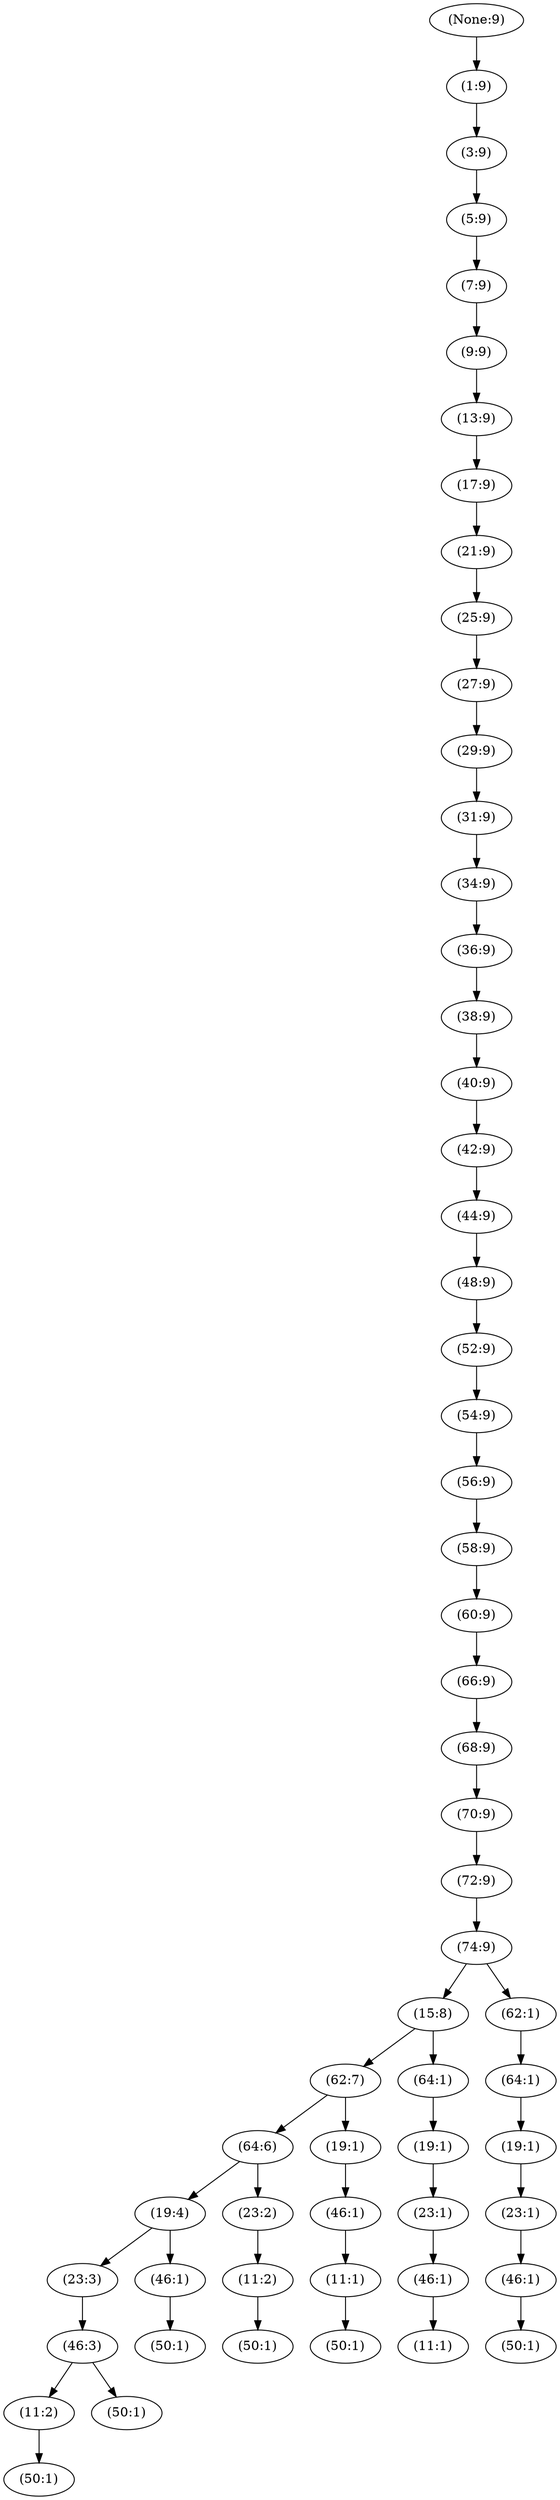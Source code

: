 digraph{
fp_node_4301447056 [label="(None:9)"];
fp_node_4301447056 -> fp_node_4300976208;
fp_node_4300976208 [label="(1:9)"];
fp_node_4300976208 -> fp_node_4300976272;
fp_node_4300976272 [label="(3:9)"];
fp_node_4300976272 -> fp_node_4300976336;
fp_node_4300976336 [label="(5:9)"];
fp_node_4300976336 -> fp_node_4300976400;
fp_node_4300976400 [label="(7:9)"];
fp_node_4300976400 -> fp_node_4300976464;
fp_node_4300976464 [label="(9:9)"];
fp_node_4300976464 -> fp_node_4300976528;
fp_node_4300976528 [label="(13:9)"];
fp_node_4300976528 -> fp_node_4300976592;
fp_node_4300976592 [label="(17:9)"];
fp_node_4300976592 -> fp_node_4300976656;
fp_node_4300976656 [label="(21:9)"];
fp_node_4300976656 -> fp_node_4300976720;
fp_node_4300976720 [label="(25:9)"];
fp_node_4300976720 -> fp_node_4300976784;
fp_node_4300976784 [label="(27:9)"];
fp_node_4300976784 -> fp_node_4300976848;
fp_node_4300976848 [label="(29:9)"];
fp_node_4300976848 -> fp_node_4300976912;
fp_node_4300976912 [label="(31:9)"];
fp_node_4300976912 -> fp_node_4300976976;
fp_node_4300976976 [label="(34:9)"];
fp_node_4300976976 -> fp_node_4300977040;
fp_node_4300977040 [label="(36:9)"];
fp_node_4300977040 -> fp_node_4300977104;
fp_node_4300977104 [label="(38:9)"];
fp_node_4300977104 -> fp_node_4300977168;
fp_node_4300977168 [label="(40:9)"];
fp_node_4300977168 -> fp_node_4300977232;
fp_node_4300977232 [label="(42:9)"];
fp_node_4300977232 -> fp_node_4300977296;
fp_node_4300977296 [label="(44:9)"];
fp_node_4300977296 -> fp_node_4300977360;
fp_node_4300977360 [label="(48:9)"];
fp_node_4300977360 -> fp_node_4300977424;
fp_node_4300977424 [label="(52:9)"];
fp_node_4300977424 -> fp_node_4300977488;
fp_node_4300977488 [label="(54:9)"];
fp_node_4300977488 -> fp_node_4300977552;
fp_node_4300977552 [label="(56:9)"];
fp_node_4300977552 -> fp_node_4300977616;
fp_node_4300977616 [label="(58:9)"];
fp_node_4300977616 -> fp_node_4300977680;
fp_node_4300977680 [label="(60:9)"];
fp_node_4300977680 -> fp_node_4300977744;
fp_node_4300977744 [label="(66:9)"];
fp_node_4300977744 -> fp_node_4300977808;
fp_node_4300977808 [label="(68:9)"];
fp_node_4300977808 -> fp_node_4300977872;
fp_node_4300977872 [label="(70:9)"];
fp_node_4300977872 -> fp_node_4300977936;
fp_node_4300977936 [label="(72:9)"];
fp_node_4300977936 -> fp_node_4300978000;
fp_node_4300978000 [label="(74:9)"];
fp_node_4300978000 -> fp_node_4300978064;
fp_node_4300978000 -> fp_node_4300978640;
fp_node_4300978064 [label="(15:8)"];
fp_node_4300978064 -> fp_node_4300978128;
fp_node_4300978064 -> fp_node_4300979216;
fp_node_4300978640 [label="(62:1)"];
fp_node_4300978640 -> fp_node_4300978704;
fp_node_4300978128 [label="(62:7)"];
fp_node_4300978128 -> fp_node_4300978192;
fp_node_4300978128 -> fp_node_4300979664;
fp_node_4300979216 [label="(64:1)"];
fp_node_4300979216 -> fp_node_4300979280;
fp_node_4300978704 [label="(64:1)"];
fp_node_4300978704 -> fp_node_4300978768;
fp_node_4300978192 [label="(64:6)"];
fp_node_4300978192 -> fp_node_4300978256;
fp_node_4300978192 -> fp_node_4300979024;
fp_node_4300979664 [label="(19:1)"];
fp_node_4300979664 -> fp_node_4300979728;
fp_node_4300979280 [label="(19:1)"];
fp_node_4300979280 -> fp_node_4300979344;
fp_node_4300978768 [label="(19:1)"];
fp_node_4300978768 -> fp_node_4300978832;
fp_node_4300978256 [label="(19:4)"];
fp_node_4300978256 -> fp_node_4300978320;
fp_node_4300978256 -> fp_node_4300979536;
fp_node_4300979024 [label="(23:2)"];
fp_node_4300979024 -> fp_node_4300979088;
fp_node_4300979728 [label="(46:1)"];
fp_node_4300979728 -> fp_node_4300979792;
fp_node_4300979344 [label="(23:1)"];
fp_node_4300979344 -> fp_node_4300979408;
fp_node_4300978832 [label="(23:1)"];
fp_node_4300978832 -> fp_node_4300978896;
fp_node_4300978320 [label="(23:3)"];
fp_node_4300978320 -> fp_node_4300978384;
fp_node_4300979536 [label="(46:1)"];
fp_node_4300979536 -> fp_node_4300979600;
fp_node_4300979088 [label="(11:2)"];
fp_node_4300979088 -> fp_node_4300979152;
fp_node_4300979792 [label="(11:1)"];
fp_node_4300979792 -> fp_node_4300979856;
fp_node_4300979408 [label="(46:1)"];
fp_node_4300979408 -> fp_node_4300979472;
fp_node_4300978896 [label="(46:1)"];
fp_node_4300978896 -> fp_node_4300978960;
fp_node_4300978384 [label="(46:3)"];
fp_node_4300978384 -> fp_node_4300978448;
fp_node_4300978384 -> fp_node_4300978576;
fp_node_4300979600 [label="(50:1)"];
fp_node_4300979152 [label="(50:1)"];
fp_node_4300979856 [label="(50:1)"];
fp_node_4300979472 [label="(11:1)"];
fp_node_4300978960 [label="(50:1)"];
fp_node_4300978448 [label="(11:2)"];
fp_node_4300978448 -> fp_node_4300978512;
fp_node_4300978576 [label="(50:1)"];
fp_node_4300978512 [label="(50:1)"];
}

